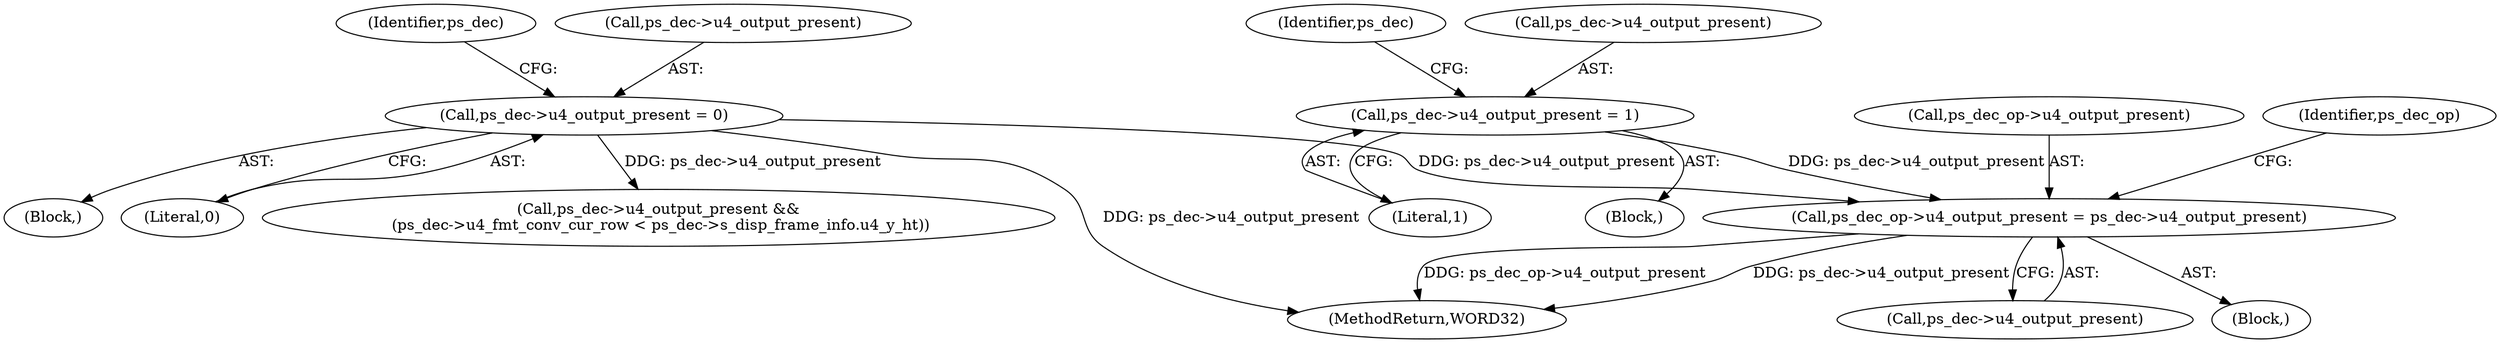 digraph "0_Android_0b23c81c3dd9ec38f7e6806a3955fed1925541a0@pointer" {
"1000798" [label="(Call,ps_dec_op->u4_output_present = ps_dec->u4_output_present)"];
"1000347" [label="(Call,ps_dec->u4_output_present = 0)"];
"1000764" [label="(Call,ps_dec->u4_output_present = 1)"];
"1002050" [label="(Call,ps_dec->u4_output_present &&\n (ps_dec->u4_fmt_conv_cur_row < ps_dec->s_disp_frame_info.u4_y_ht))"];
"1000768" [label="(Literal,1)"];
"1000799" [label="(Call,ps_dec_op->u4_output_present)"];
"1000798" [label="(Call,ps_dec_op->u4_output_present = ps_dec->u4_output_present)"];
"1002226" [label="(MethodReturn,WORD32)"];
"1000770" [label="(Identifier,ps_dec)"];
"1000355" [label="(Identifier,ps_dec)"];
"1000348" [label="(Call,ps_dec->u4_output_present)"];
"1000156" [label="(Block,)"];
"1000347" [label="(Call,ps_dec->u4_output_present = 0)"];
"1000351" [label="(Literal,0)"];
"1000765" [label="(Call,ps_dec->u4_output_present)"];
"1000730" [label="(Block,)"];
"1000807" [label="(Identifier,ps_dec_op)"];
"1000802" [label="(Call,ps_dec->u4_output_present)"];
"1000764" [label="(Call,ps_dec->u4_output_present = 1)"];
"1000712" [label="(Block,)"];
"1000798" -> "1000712"  [label="AST: "];
"1000798" -> "1000802"  [label="CFG: "];
"1000799" -> "1000798"  [label="AST: "];
"1000802" -> "1000798"  [label="AST: "];
"1000807" -> "1000798"  [label="CFG: "];
"1000798" -> "1002226"  [label="DDG: ps_dec->u4_output_present"];
"1000798" -> "1002226"  [label="DDG: ps_dec_op->u4_output_present"];
"1000347" -> "1000798"  [label="DDG: ps_dec->u4_output_present"];
"1000764" -> "1000798"  [label="DDG: ps_dec->u4_output_present"];
"1000347" -> "1000156"  [label="AST: "];
"1000347" -> "1000351"  [label="CFG: "];
"1000348" -> "1000347"  [label="AST: "];
"1000351" -> "1000347"  [label="AST: "];
"1000355" -> "1000347"  [label="CFG: "];
"1000347" -> "1002226"  [label="DDG: ps_dec->u4_output_present"];
"1000347" -> "1002050"  [label="DDG: ps_dec->u4_output_present"];
"1000764" -> "1000730"  [label="AST: "];
"1000764" -> "1000768"  [label="CFG: "];
"1000765" -> "1000764"  [label="AST: "];
"1000768" -> "1000764"  [label="AST: "];
"1000770" -> "1000764"  [label="CFG: "];
}
